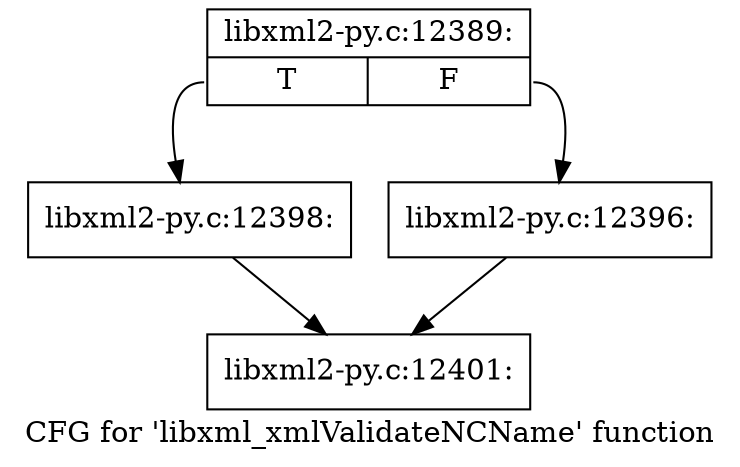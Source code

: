 digraph "CFG for 'libxml_xmlValidateNCName' function" {
	label="CFG for 'libxml_xmlValidateNCName' function";

	Node0x47229c0 [shape=record,label="{libxml2-py.c:12389:|{<s0>T|<s1>F}}"];
	Node0x47229c0:s0 -> Node0x4727fb0;
	Node0x47229c0:s1 -> Node0x4727f60;
	Node0x4727f60 [shape=record,label="{libxml2-py.c:12396:}"];
	Node0x4727f60 -> Node0x4726290;
	Node0x4727fb0 [shape=record,label="{libxml2-py.c:12398:}"];
	Node0x4727fb0 -> Node0x4726290;
	Node0x4726290 [shape=record,label="{libxml2-py.c:12401:}"];
}
